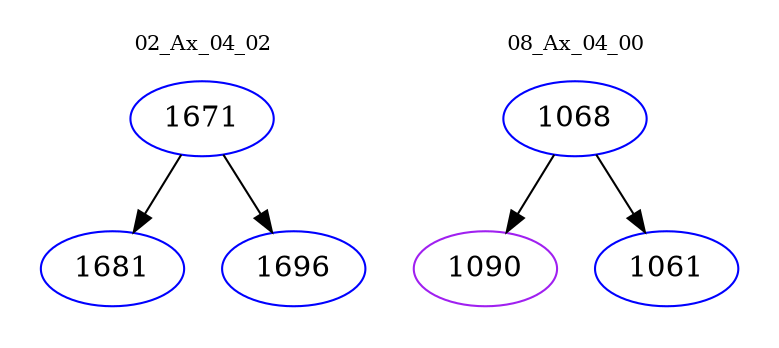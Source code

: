 digraph{
subgraph cluster_0 {
color = white
label = "02_Ax_04_02";
fontsize=10;
T0_1671 [label="1671", color="blue"]
T0_1671 -> T0_1681 [color="black"]
T0_1681 [label="1681", color="blue"]
T0_1671 -> T0_1696 [color="black"]
T0_1696 [label="1696", color="blue"]
}
subgraph cluster_1 {
color = white
label = "08_Ax_04_00";
fontsize=10;
T1_1068 [label="1068", color="blue"]
T1_1068 -> T1_1090 [color="black"]
T1_1090 [label="1090", color="purple"]
T1_1068 -> T1_1061 [color="black"]
T1_1061 [label="1061", color="blue"]
}
}
